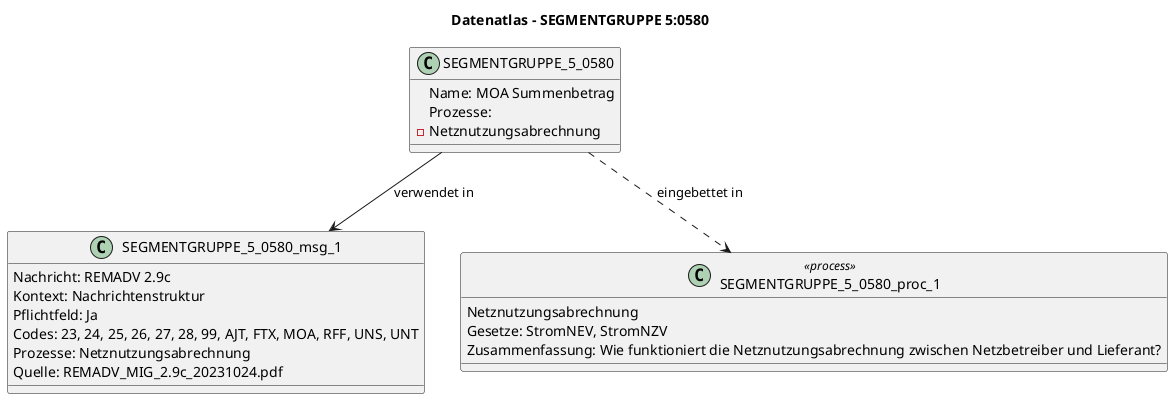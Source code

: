 @startuml
title Datenatlas – SEGMENTGRUPPE 5:0580
class SEGMENTGRUPPE_5_0580 {
  Name: MOA Summenbetrag
  Prozesse:
    - Netznutzungsabrechnung
}
class SEGMENTGRUPPE_5_0580_msg_1 {
  Nachricht: REMADV 2.9c
  Kontext: Nachrichtenstruktur
  Pflichtfeld: Ja
  Codes: 23, 24, 25, 26, 27, 28, 99, AJT, FTX, MOA, RFF, UNS, UNT
  Prozesse: Netznutzungsabrechnung
  Quelle: REMADV_MIG_2.9c_20231024.pdf
}
SEGMENTGRUPPE_5_0580 --> SEGMENTGRUPPE_5_0580_msg_1 : verwendet in
class SEGMENTGRUPPE_5_0580_proc_1 <<process>> {
  Netznutzungsabrechnung
  Gesetze: StromNEV, StromNZV
  Zusammenfassung: Wie funktioniert die Netznutzungsabrechnung zwischen Netzbetreiber und Lieferant?
}
SEGMENTGRUPPE_5_0580 ..> SEGMENTGRUPPE_5_0580_proc_1 : eingebettet in
@enduml